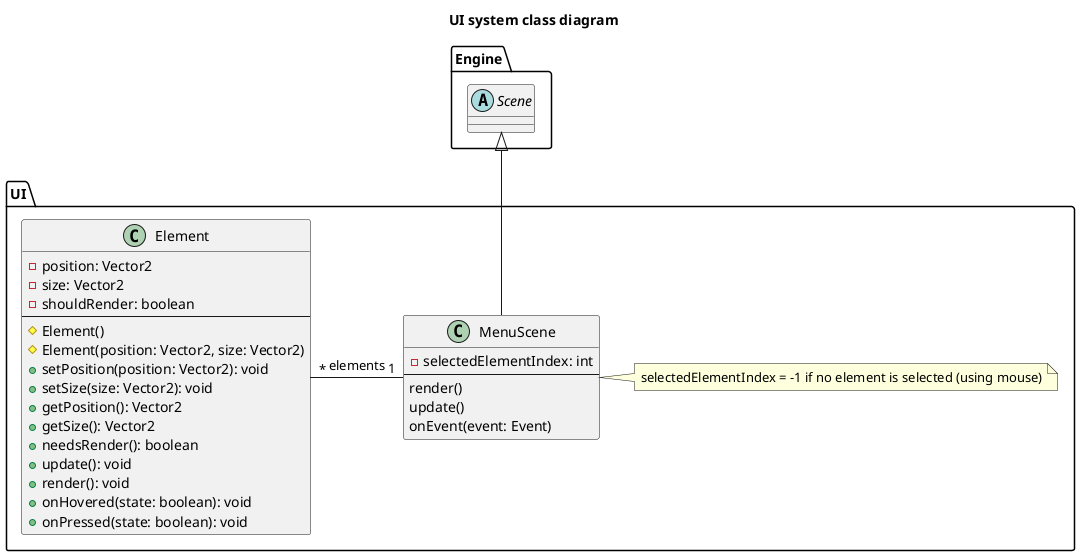 @startuml
title UI system class diagram

package UI {
    class Element {
        - position: Vector2
        - size: Vector2
        - shouldRender: boolean
        ---
        # Element()
        # Element(position: Vector2, size: Vector2)
        + setPosition(position: Vector2): void
        + setSize(size: Vector2): void
        + getPosition(): Vector2
        + getSize(): Vector2
        + needsRender(): boolean
        + update(): void
        + render(): void
        + onHovered(state: boolean): void
        + onPressed(state: boolean): void
    }

    class MenuScene {
        - selectedElementIndex: int
        ---
        render()
        update()
        onEvent(event: Event)
    }
    note right: selectedElementIndex = -1 if no element is selected (using mouse)
}

package Engine {
    abstract Scene
}

MenuScene -up-|> Scene
Element "*" -right- "1" MenuScene: elements

@enduml